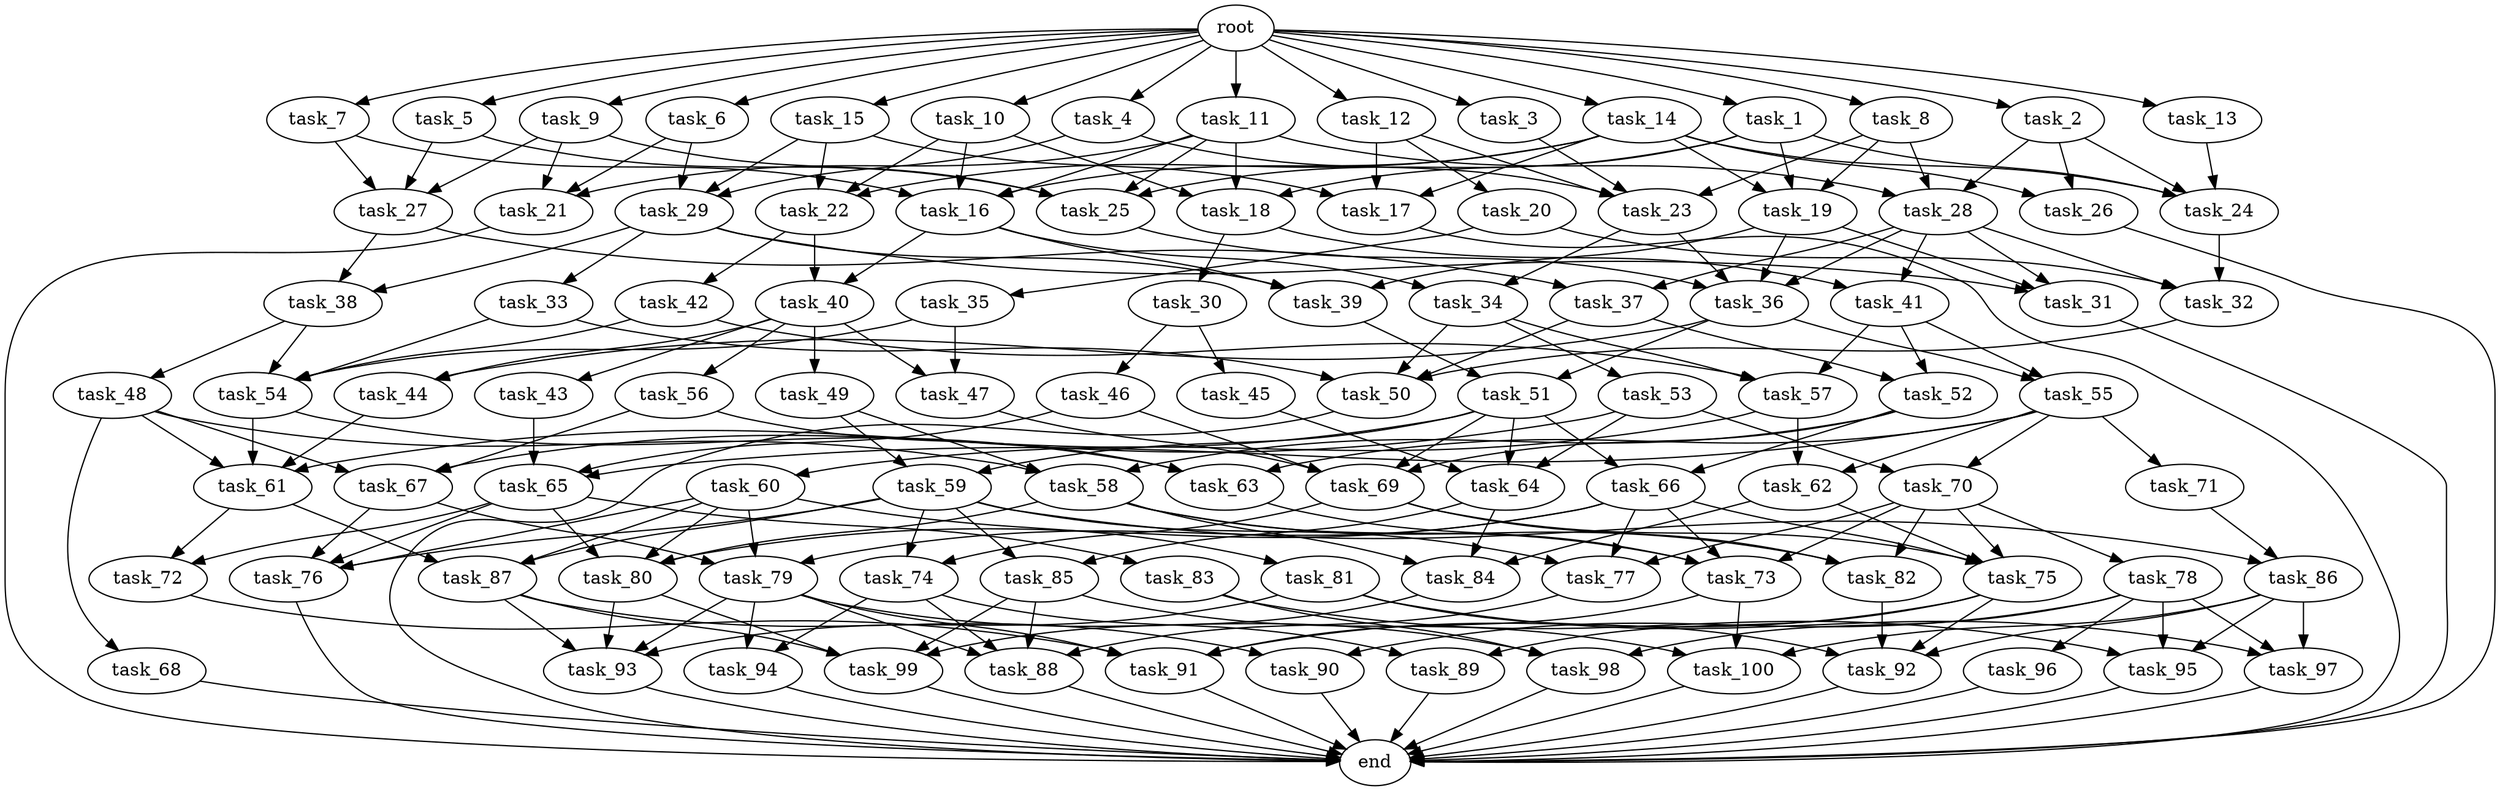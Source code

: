 digraph G {
  task_66 [size="3.286632e+09"];
  task_71 [size="2.897500e+09"];
  task_79 [size="2.989417e+09"];
  task_27 [size="2.370012e+09"];
  task_34 [size="2.417476e+09"];
  task_69 [size="1.861223e+09"];
  task_63 [size="1.094069e+09"];
  task_87 [size="2.062863e+09"];
  task_26 [size="3.142015e+09"];
  task_25 [size="3.840767e+09"];
  task_44 [size="6.195464e+08"];
  task_19 [size="2.582291e+09"];
  task_57 [size="4.718704e+09"];
  task_47 [size="7.231868e+08"];
  task_29 [size="9.621528e+08"];
  task_20 [size="4.109467e+08"];
  task_56 [size="2.865666e+08"];
  task_15 [size="1.365603e+09"];
  task_77 [size="2.704299e+09"];
  task_92 [size="3.841582e+08"];
  task_100 [size="4.760885e+09"];
  task_16 [size="4.890121e+09"];
  task_91 [size="1.256291e+09"];
  task_82 [size="1.084394e+09"];
  task_73 [size="1.939835e+09"];
  task_65 [size="1.157112e+09"];
  task_10 [size="1.012973e+09"];
  task_30 [size="2.633500e+09"];
  task_23 [size="1.236830e+09"];
  task_78 [size="2.501656e+09"];
  task_28 [size="2.913536e+09"];
  task_38 [size="2.222419e+07"];
  task_32 [size="1.549368e+09"];
  task_4 [size="2.443666e+09"];
  task_9 [size="4.153108e+09"];
  task_84 [size="4.164772e+09"];
  task_14 [size="3.400094e+09"];
  end [size="0.000000e+00"];
  task_83 [size="2.095793e+09"];
  task_90 [size="1.994708e+09"];
  task_59 [size="1.273558e+09"];
  task_12 [size="2.891271e+09"];
  task_46 [size="4.175226e+08"];
  task_36 [size="3.242149e+09"];
  task_40 [size="4.497347e+09"];
  task_62 [size="8.344650e+08"];
  task_45 [size="2.218853e+09"];
  task_53 [size="2.130239e+09"];
  task_24 [size="1.382744e+09"];
  task_33 [size="3.282257e+09"];
  task_89 [size="4.449429e+09"];
  task_94 [size="2.241001e+09"];
  task_41 [size="4.664374e+09"];
  task_72 [size="9.396924e+07"];
  task_18 [size="1.609479e+08"];
  task_64 [size="1.535432e+09"];
  task_54 [size="1.811674e+09"];
  task_95 [size="1.978013e+09"];
  task_70 [size="7.620622e+06"];
  task_11 [size="2.444597e+09"];
  task_43 [size="4.408062e+09"];
  task_88 [size="4.393193e+09"];
  task_96 [size="1.797090e+09"];
  task_6 [size="3.128158e+09"];
  task_42 [size="6.413566e+07"];
  task_17 [size="4.389896e+09"];
  task_22 [size="4.025639e+09"];
  task_93 [size="4.475446e+09"];
  task_98 [size="8.735027e+07"];
  task_97 [size="4.241208e+09"];
  task_58 [size="1.896746e+09"];
  task_67 [size="4.776170e+09"];
  root [size="0.000000e+00"];
  task_48 [size="3.488816e+09"];
  task_35 [size="3.285469e+08"];
  task_80 [size="3.279076e+08"];
  task_99 [size="2.766495e+09"];
  task_68 [size="3.593075e+09"];
  task_1 [size="1.677084e+09"];
  task_55 [size="2.849430e+09"];
  task_13 [size="7.336606e+08"];
  task_52 [size="3.327067e+09"];
  task_81 [size="3.165923e+09"];
  task_39 [size="1.394577e+09"];
  task_2 [size="2.167364e+09"];
  task_37 [size="4.277214e+08"];
  task_5 [size="4.500553e+09"];
  task_76 [size="4.696932e+09"];
  task_51 [size="2.206614e+09"];
  task_7 [size="1.101871e+09"];
  task_60 [size="6.643083e+08"];
  task_74 [size="6.993336e+08"];
  task_85 [size="3.027303e+09"];
  task_49 [size="3.622630e+09"];
  task_31 [size="3.775329e+09"];
  task_21 [size="4.773804e+09"];
  task_3 [size="5.856804e+08"];
  task_8 [size="2.748150e+09"];
  task_75 [size="1.607041e+09"];
  task_50 [size="1.075026e+09"];
  task_61 [size="2.672833e+09"];
  task_86 [size="2.007606e+09"];

  task_66 -> task_79 [size="3.286632e+08"];
  task_66 -> task_75 [size="3.286632e+08"];
  task_66 -> task_80 [size="3.286632e+08"];
  task_66 -> task_73 [size="3.286632e+08"];
  task_66 -> task_77 [size="3.286632e+08"];
  task_71 -> task_86 [size="5.794999e+08"];
  task_79 -> task_88 [size="1.992945e+08"];
  task_79 -> task_94 [size="1.992945e+08"];
  task_79 -> task_91 [size="1.992945e+08"];
  task_79 -> task_98 [size="1.992945e+08"];
  task_79 -> task_93 [size="1.992945e+08"];
  task_27 -> task_37 [size="1.580008e+08"];
  task_27 -> task_38 [size="1.580008e+08"];
  task_34 -> task_50 [size="2.417476e+08"];
  task_34 -> task_53 [size="2.417476e+08"];
  task_34 -> task_57 [size="2.417476e+08"];
  task_69 -> task_75 [size="9.306117e+07"];
  task_69 -> task_74 [size="9.306117e+07"];
  task_69 -> task_82 [size="9.306117e+07"];
  task_63 -> task_73 [size="7.293793e+07"];
  task_87 -> task_90 [size="1.375242e+08"];
  task_87 -> task_99 [size="1.375242e+08"];
  task_87 -> task_93 [size="1.375242e+08"];
  task_26 -> end [size="1.000000e-12"];
  task_25 -> task_36 [size="1.920383e+08"];
  task_44 -> task_61 [size="6.195464e+07"];
  task_19 -> task_36 [size="1.721527e+08"];
  task_19 -> task_31 [size="1.721527e+08"];
  task_19 -> task_39 [size="1.721527e+08"];
  task_57 -> task_60 [size="3.145803e+08"];
  task_57 -> task_62 [size="3.145803e+08"];
  task_47 -> task_69 [size="7.231868e+07"];
  task_29 -> task_31 [size="6.414352e+07"];
  task_29 -> task_38 [size="6.414352e+07"];
  task_29 -> task_33 [size="6.414352e+07"];
  task_29 -> task_39 [size="6.414352e+07"];
  task_20 -> task_32 [size="8.218934e+07"];
  task_20 -> task_35 [size="8.218934e+07"];
  task_56 -> task_63 [size="5.731332e+07"];
  task_56 -> task_67 [size="5.731332e+07"];
  task_15 -> task_17 [size="2.731205e+08"];
  task_15 -> task_22 [size="2.731205e+08"];
  task_15 -> task_29 [size="2.731205e+08"];
  task_77 -> task_88 [size="1.802866e+08"];
  task_92 -> end [size="1.000000e-12"];
  task_100 -> end [size="1.000000e-12"];
  task_16 -> task_34 [size="2.445061e+08"];
  task_16 -> task_40 [size="2.445061e+08"];
  task_16 -> task_39 [size="2.445061e+08"];
  task_91 -> end [size="1.000000e-12"];
  task_82 -> task_92 [size="7.229292e+07"];
  task_73 -> task_100 [size="9.699177e+07"];
  task_73 -> task_91 [size="9.699177e+07"];
  task_65 -> task_76 [size="7.714078e+07"];
  task_65 -> task_80 [size="7.714078e+07"];
  task_65 -> task_83 [size="7.714078e+07"];
  task_65 -> task_72 [size="7.714078e+07"];
  task_10 -> task_22 [size="2.025946e+08"];
  task_10 -> task_16 [size="2.025946e+08"];
  task_10 -> task_18 [size="2.025946e+08"];
  task_30 -> task_45 [size="5.267001e+08"];
  task_30 -> task_46 [size="5.267001e+08"];
  task_23 -> task_36 [size="6.184151e+07"];
  task_23 -> task_34 [size="6.184151e+07"];
  task_78 -> task_97 [size="5.003312e+08"];
  task_78 -> task_96 [size="5.003312e+08"];
  task_78 -> task_90 [size="5.003312e+08"];
  task_78 -> task_95 [size="5.003312e+08"];
  task_78 -> task_98 [size="5.003312e+08"];
  task_28 -> task_36 [size="1.942358e+08"];
  task_28 -> task_31 [size="1.942358e+08"];
  task_28 -> task_41 [size="1.942358e+08"];
  task_28 -> task_32 [size="1.942358e+08"];
  task_28 -> task_37 [size="1.942358e+08"];
  task_38 -> task_54 [size="2.222419e+06"];
  task_38 -> task_48 [size="2.222419e+06"];
  task_32 -> task_50 [size="1.032912e+08"];
  task_4 -> task_23 [size="4.887331e+08"];
  task_4 -> task_29 [size="4.887331e+08"];
  task_9 -> task_27 [size="8.306216e+08"];
  task_9 -> task_21 [size="8.306216e+08"];
  task_9 -> task_25 [size="8.306216e+08"];
  task_84 -> task_99 [size="2.776515e+08"];
  task_14 -> task_19 [size="6.800188e+08"];
  task_14 -> task_22 [size="6.800188e+08"];
  task_14 -> task_16 [size="6.800188e+08"];
  task_14 -> task_17 [size="6.800188e+08"];
  task_14 -> task_26 [size="6.800188e+08"];
  task_14 -> task_24 [size="6.800188e+08"];
  task_83 -> task_95 [size="4.191587e+08"];
  task_83 -> task_98 [size="4.191587e+08"];
  task_90 -> end [size="1.000000e-12"];
  task_59 -> task_76 [size="1.273558e+08"];
  task_59 -> task_77 [size="1.273558e+08"];
  task_59 -> task_74 [size="1.273558e+08"];
  task_59 -> task_87 [size="1.273558e+08"];
  task_59 -> task_85 [size="1.273558e+08"];
  task_59 -> task_86 [size="1.273558e+08"];
  task_12 -> task_17 [size="5.782542e+08"];
  task_12 -> task_20 [size="5.782542e+08"];
  task_12 -> task_23 [size="5.782542e+08"];
  task_46 -> task_65 [size="8.350452e+07"];
  task_46 -> task_69 [size="8.350452e+07"];
  task_36 -> task_51 [size="1.621075e+08"];
  task_36 -> task_55 [size="1.621075e+08"];
  task_36 -> task_44 [size="1.621075e+08"];
  task_40 -> task_49 [size="4.497347e+08"];
  task_40 -> task_56 [size="4.497347e+08"];
  task_40 -> task_47 [size="4.497347e+08"];
  task_40 -> task_43 [size="4.497347e+08"];
  task_40 -> task_44 [size="4.497347e+08"];
  task_62 -> task_75 [size="8.344650e+07"];
  task_62 -> task_84 [size="8.344650e+07"];
  task_45 -> task_64 [size="4.437706e+08"];
  task_53 -> task_70 [size="4.260477e+08"];
  task_53 -> task_64 [size="4.260477e+08"];
  task_53 -> task_61 [size="4.260477e+08"];
  task_24 -> task_32 [size="6.913722e+07"];
  task_33 -> task_54 [size="6.564514e+08"];
  task_33 -> task_50 [size="6.564514e+08"];
  task_89 -> end [size="1.000000e-12"];
  task_94 -> end [size="1.000000e-12"];
  task_41 -> task_57 [size="4.664374e+08"];
  task_41 -> task_52 [size="4.664374e+08"];
  task_41 -> task_55 [size="4.664374e+08"];
  task_72 -> task_91 [size="9.396924e+06"];
  task_18 -> task_41 [size="1.072986e+07"];
  task_18 -> task_30 [size="1.072986e+07"];
  task_64 -> task_84 [size="1.023622e+08"];
  task_64 -> task_85 [size="1.023622e+08"];
  task_54 -> task_63 [size="9.058368e+07"];
  task_54 -> task_61 [size="9.058368e+07"];
  task_95 -> end [size="1.000000e-12"];
  task_70 -> task_75 [size="7.620622e+05"];
  task_70 -> task_73 [size="7.620622e+05"];
  task_70 -> task_77 [size="7.620622e+05"];
  task_70 -> task_78 [size="7.620622e+05"];
  task_70 -> task_82 [size="7.620622e+05"];
  task_11 -> task_28 [size="4.889193e+08"];
  task_11 -> task_18 [size="4.889193e+08"];
  task_11 -> task_16 [size="4.889193e+08"];
  task_11 -> task_21 [size="4.889193e+08"];
  task_11 -> task_25 [size="4.889193e+08"];
  task_43 -> task_65 [size="8.816123e+08"];
  task_88 -> end [size="1.000000e-12"];
  task_96 -> end [size="1.000000e-12"];
  task_6 -> task_21 [size="6.256315e+08"];
  task_6 -> task_29 [size="6.256315e+08"];
  task_42 -> task_54 [size="1.282713e+07"];
  task_42 -> task_57 [size="1.282713e+07"];
  task_17 -> end [size="1.000000e-12"];
  task_22 -> task_40 [size="2.683759e+08"];
  task_22 -> task_42 [size="2.683759e+08"];
  task_93 -> end [size="1.000000e-12"];
  task_98 -> end [size="1.000000e-12"];
  task_97 -> end [size="1.000000e-12"];
  task_58 -> task_80 [size="1.264497e+08"];
  task_58 -> task_73 [size="1.264497e+08"];
  task_58 -> task_84 [size="1.264497e+08"];
  task_58 -> task_82 [size="1.264497e+08"];
  task_67 -> task_76 [size="3.184113e+08"];
  task_67 -> task_79 [size="3.184113e+08"];
  root -> task_4 [size="1.000000e-12"];
  root -> task_1 [size="1.000000e-12"];
  root -> task_7 [size="1.000000e-12"];
  root -> task_13 [size="1.000000e-12"];
  root -> task_8 [size="1.000000e-12"];
  root -> task_11 [size="1.000000e-12"];
  root -> task_15 [size="1.000000e-12"];
  root -> task_2 [size="1.000000e-12"];
  root -> task_9 [size="1.000000e-12"];
  root -> task_6 [size="1.000000e-12"];
  root -> task_14 [size="1.000000e-12"];
  root -> task_5 [size="1.000000e-12"];
  root -> task_12 [size="1.000000e-12"];
  root -> task_3 [size="1.000000e-12"];
  root -> task_10 [size="1.000000e-12"];
  task_48 -> task_58 [size="6.977632e+08"];
  task_48 -> task_68 [size="6.977632e+08"];
  task_48 -> task_67 [size="6.977632e+08"];
  task_48 -> task_61 [size="6.977632e+08"];
  task_35 -> task_54 [size="6.570938e+07"];
  task_35 -> task_47 [size="6.570938e+07"];
  task_80 -> task_99 [size="1.639538e+07"];
  task_80 -> task_93 [size="1.639538e+07"];
  task_99 -> end [size="1.000000e-12"];
  task_68 -> end [size="1.000000e-12"];
  task_1 -> task_19 [size="3.354168e+08"];
  task_1 -> task_24 [size="3.354168e+08"];
  task_1 -> task_25 [size="3.354168e+08"];
  task_1 -> task_18 [size="3.354168e+08"];
  task_55 -> task_63 [size="2.849430e+08"];
  task_55 -> task_62 [size="2.849430e+08"];
  task_55 -> task_70 [size="2.849430e+08"];
  task_55 -> task_65 [size="2.849430e+08"];
  task_55 -> task_71 [size="2.849430e+08"];
  task_13 -> task_24 [size="1.467321e+08"];
  task_52 -> task_58 [size="3.327067e+08"];
  task_52 -> task_66 [size="3.327067e+08"];
  task_52 -> task_69 [size="3.327067e+08"];
  task_81 -> task_97 [size="6.331846e+08"];
  task_81 -> task_92 [size="6.331846e+08"];
  task_81 -> task_93 [size="6.331846e+08"];
  task_39 -> task_51 [size="9.297179e+07"];
  task_2 -> task_28 [size="4.334727e+08"];
  task_2 -> task_26 [size="4.334727e+08"];
  task_2 -> task_24 [size="4.334727e+08"];
  task_37 -> task_50 [size="4.277214e+07"];
  task_37 -> task_52 [size="4.277214e+07"];
  task_5 -> task_27 [size="9.001105e+08"];
  task_5 -> task_25 [size="9.001105e+08"];
  task_76 -> end [size="1.000000e-12"];
  task_51 -> task_59 [size="2.206614e+08"];
  task_51 -> task_66 [size="2.206614e+08"];
  task_51 -> task_64 [size="2.206614e+08"];
  task_51 -> task_67 [size="2.206614e+08"];
  task_51 -> task_69 [size="2.206614e+08"];
  task_7 -> task_27 [size="2.203741e+08"];
  task_7 -> task_16 [size="2.203741e+08"];
  task_60 -> task_76 [size="1.328617e+08"];
  task_60 -> task_79 [size="1.328617e+08"];
  task_60 -> task_80 [size="1.328617e+08"];
  task_60 -> task_81 [size="1.328617e+08"];
  task_60 -> task_87 [size="1.328617e+08"];
  task_74 -> task_88 [size="6.993336e+07"];
  task_74 -> task_94 [size="6.993336e+07"];
  task_74 -> task_89 [size="6.993336e+07"];
  task_85 -> task_88 [size="3.027303e+08"];
  task_85 -> task_100 [size="3.027303e+08"];
  task_85 -> task_99 [size="3.027303e+08"];
  task_49 -> task_58 [size="7.245260e+08"];
  task_49 -> task_59 [size="7.245260e+08"];
  task_31 -> end [size="1.000000e-12"];
  task_21 -> end [size="1.000000e-12"];
  task_3 -> task_23 [size="1.171361e+08"];
  task_8 -> task_19 [size="5.496300e+08"];
  task_8 -> task_28 [size="5.496300e+08"];
  task_8 -> task_23 [size="5.496300e+08"];
  task_75 -> task_92 [size="8.035207e+07"];
  task_75 -> task_89 [size="8.035207e+07"];
  task_75 -> task_91 [size="8.035207e+07"];
  task_50 -> end [size="1.000000e-12"];
  task_61 -> task_87 [size="1.336417e+08"];
  task_61 -> task_72 [size="1.336417e+08"];
  task_86 -> task_97 [size="2.007606e+08"];
  task_86 -> task_92 [size="2.007606e+08"];
  task_86 -> task_95 [size="2.007606e+08"];
  task_86 -> task_100 [size="2.007606e+08"];
}
